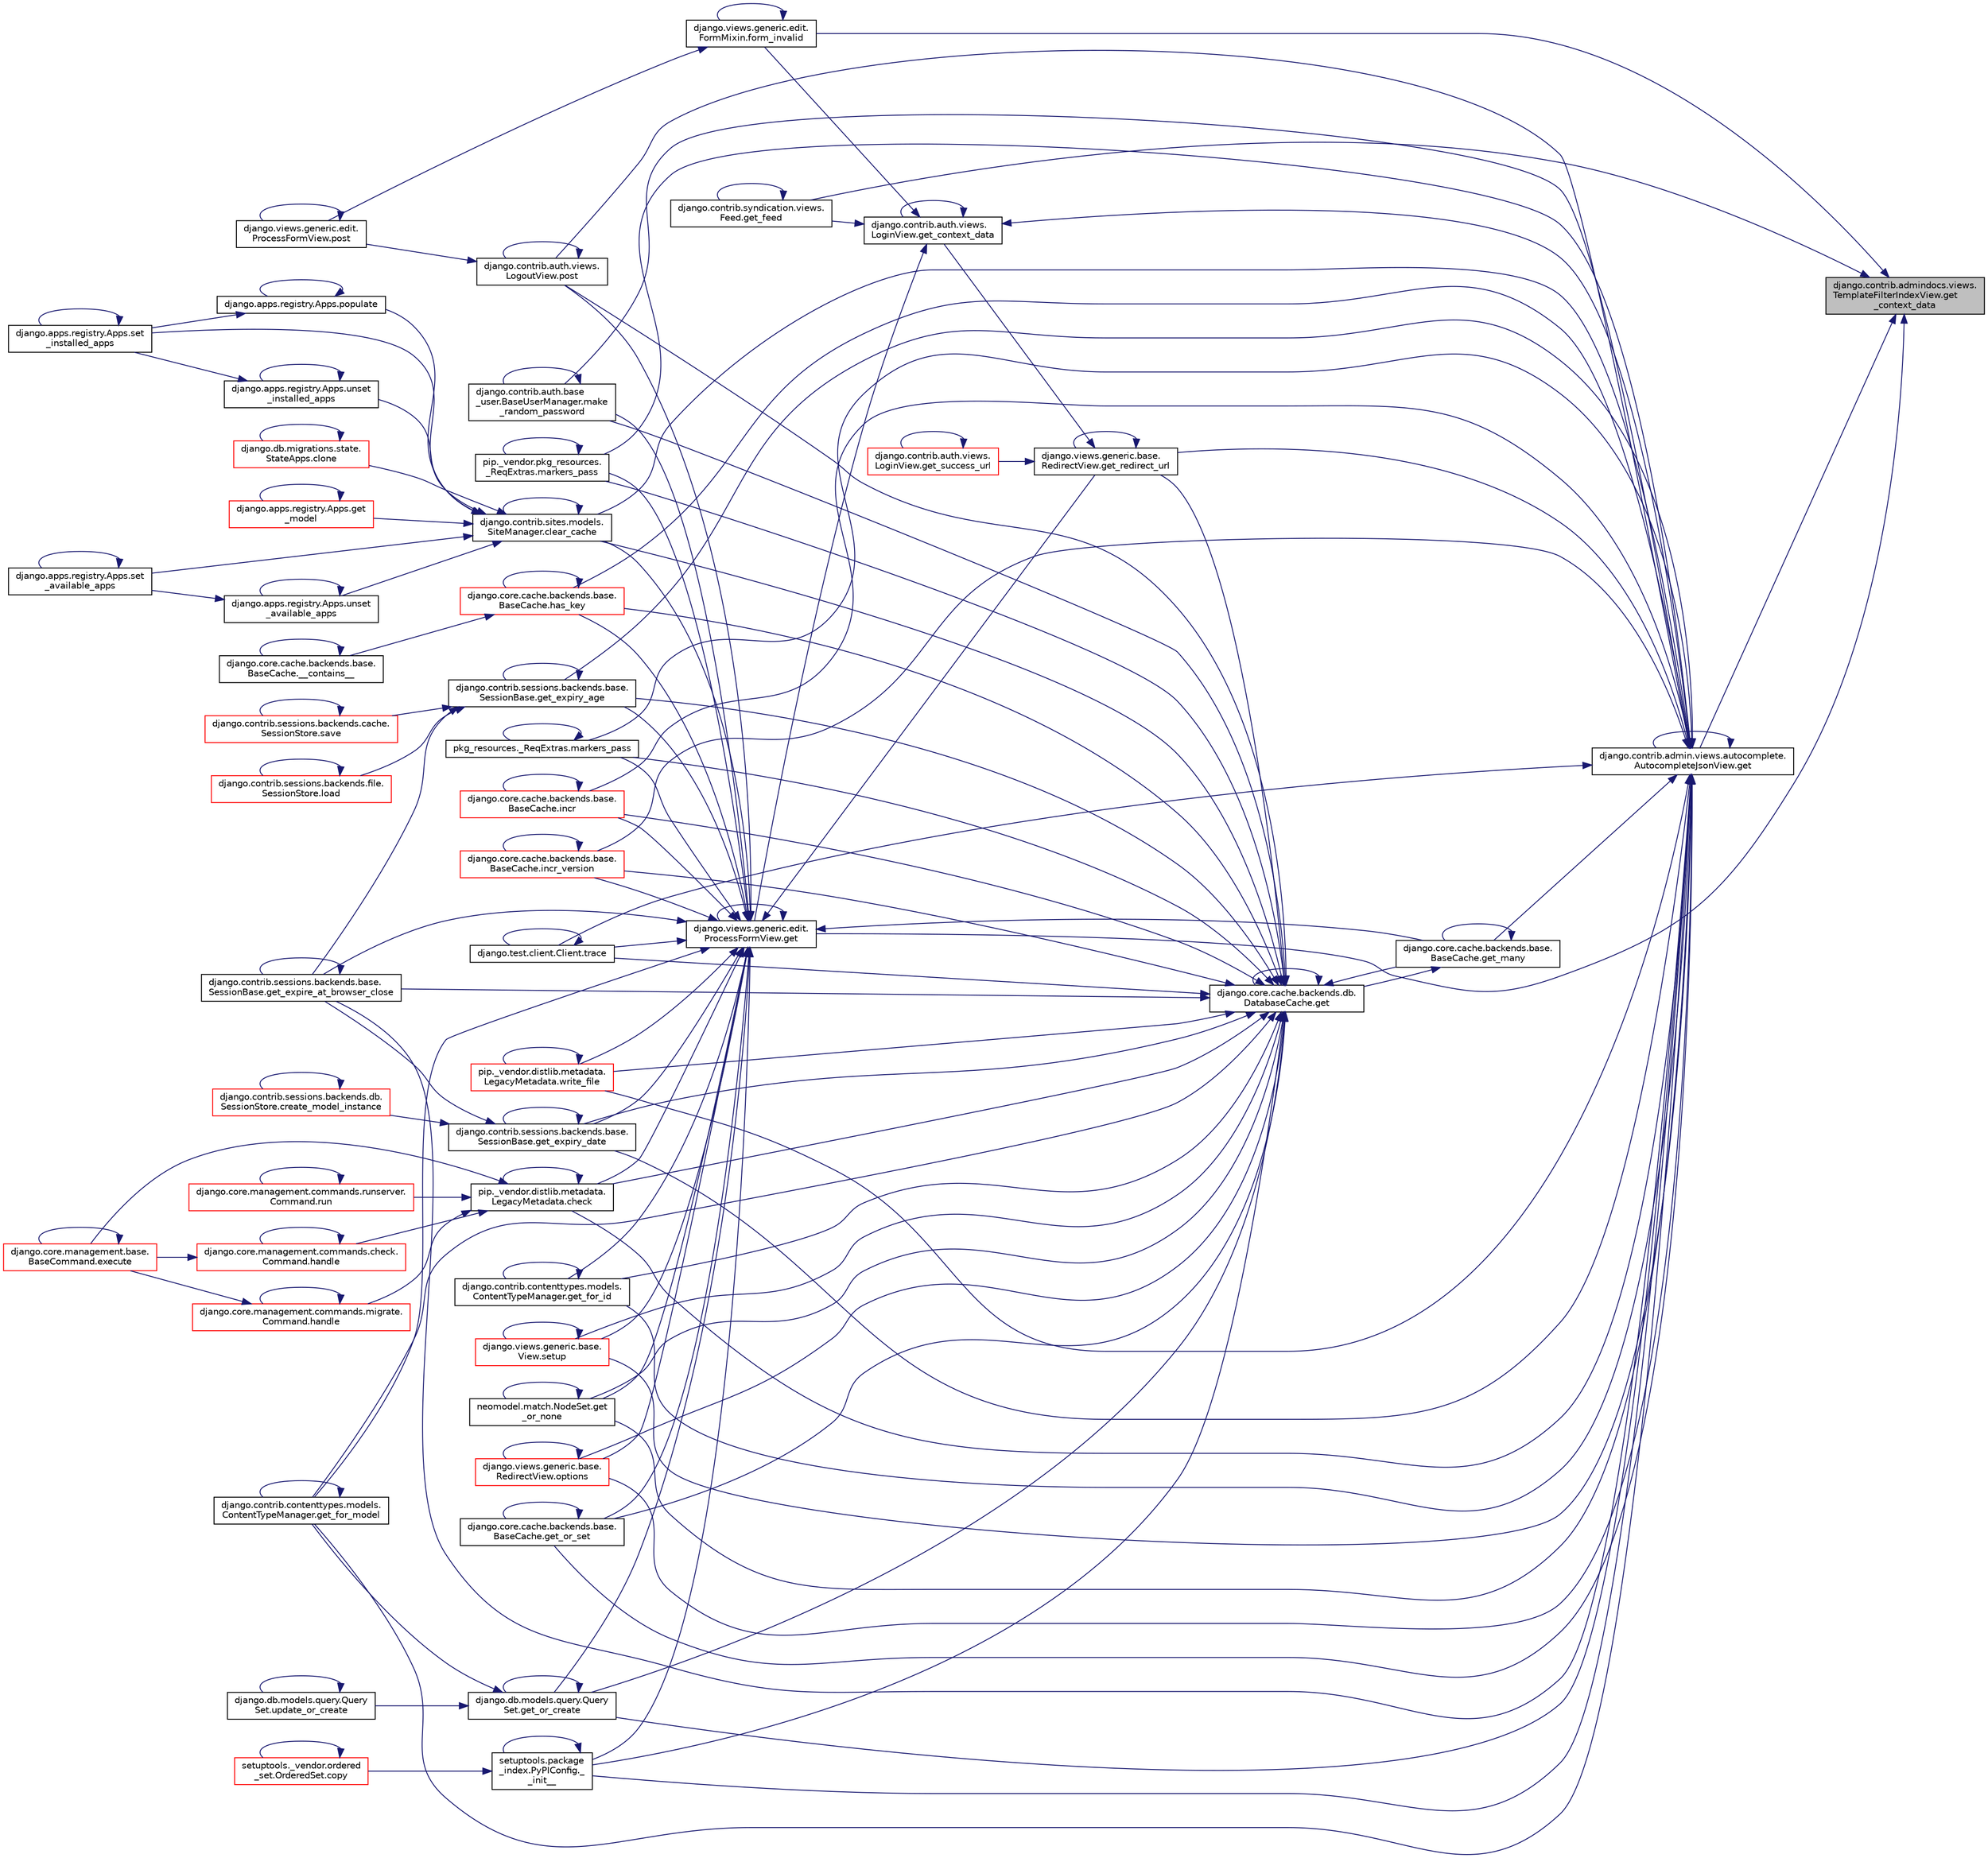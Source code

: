 digraph "django.contrib.admindocs.views.TemplateFilterIndexView.get_context_data"
{
 // LATEX_PDF_SIZE
  edge [fontname="Helvetica",fontsize="10",labelfontname="Helvetica",labelfontsize="10"];
  node [fontname="Helvetica",fontsize="10",shape=record];
  rankdir="RL";
  Node1 [label="django.contrib.admindocs.views.\lTemplateFilterIndexView.get\l_context_data",height=0.2,width=0.4,color="black", fillcolor="grey75", style="filled", fontcolor="black",tooltip=" "];
  Node1 -> Node2 [dir="back",color="midnightblue",fontsize="10",style="solid",fontname="Helvetica"];
  Node2 [label="django.views.generic.edit.\lFormMixin.form_invalid",height=0.2,width=0.4,color="black", fillcolor="white", style="filled",URL="$df/d6a/classdjango_1_1views_1_1generic_1_1edit_1_1_form_mixin.html#acc21425d2ffe525372b89a2ed6897e06",tooltip=" "];
  Node2 -> Node2 [dir="back",color="midnightblue",fontsize="10",style="solid",fontname="Helvetica"];
  Node2 -> Node3 [dir="back",color="midnightblue",fontsize="10",style="solid",fontname="Helvetica"];
  Node3 [label="django.views.generic.edit.\lProcessFormView.post",height=0.2,width=0.4,color="black", fillcolor="white", style="filled",URL="$d1/d13/classdjango_1_1views_1_1generic_1_1edit_1_1_process_form_view.html#ab816695bc1e6677bc07ce473851547bb",tooltip=" "];
  Node3 -> Node3 [dir="back",color="midnightblue",fontsize="10",style="solid",fontname="Helvetica"];
  Node1 -> Node4 [dir="back",color="midnightblue",fontsize="10",style="solid",fontname="Helvetica"];
  Node4 [label="django.contrib.admin.views.autocomplete.\lAutocompleteJsonView.get",height=0.2,width=0.4,color="black", fillcolor="white", style="filled",URL="$d5/d24/classdjango_1_1contrib_1_1admin_1_1views_1_1autocomplete_1_1_autocomplete_json_view.html#a332059b5057dd0960d3198ebece79667",tooltip=" "];
  Node4 -> Node5 [dir="back",color="midnightblue",fontsize="10",style="solid",fontname="Helvetica"];
  Node5 [label="setuptools.package\l_index.PyPIConfig._\l_init__",height=0.2,width=0.4,color="black", fillcolor="white", style="filled",URL="$d3/d47/classsetuptools_1_1package__index_1_1_py_p_i_config.html#a32593240a32dc851f55b82f1abebbc86",tooltip=" "];
  Node5 -> Node5 [dir="back",color="midnightblue",fontsize="10",style="solid",fontname="Helvetica"];
  Node5 -> Node6 [dir="back",color="midnightblue",fontsize="10",style="solid",fontname="Helvetica"];
  Node6 [label="setuptools._vendor.ordered\l_set.OrderedSet.copy",height=0.2,width=0.4,color="red", fillcolor="white", style="filled",URL="$d0/d40/classsetuptools_1_1__vendor_1_1ordered__set_1_1_ordered_set.html#a84224c403039b9dac5d2794d85073053",tooltip=" "];
  Node6 -> Node6 [dir="back",color="midnightblue",fontsize="10",style="solid",fontname="Helvetica"];
  Node4 -> Node240 [dir="back",color="midnightblue",fontsize="10",style="solid",fontname="Helvetica"];
  Node240 [label="pip._vendor.distlib.metadata.\lLegacyMetadata.check",height=0.2,width=0.4,color="black", fillcolor="white", style="filled",URL="$d3/dc5/classpip_1_1__vendor_1_1distlib_1_1metadata_1_1_legacy_metadata.html#a28132a5947764193c9e166d3fe8281c9",tooltip=" "];
  Node240 -> Node240 [dir="back",color="midnightblue",fontsize="10",style="solid",fontname="Helvetica"];
  Node240 -> Node33 [dir="back",color="midnightblue",fontsize="10",style="solid",fontname="Helvetica"];
  Node33 [label="django.core.management.base.\lBaseCommand.execute",height=0.2,width=0.4,color="red", fillcolor="white", style="filled",URL="$db/da3/classdjango_1_1core_1_1management_1_1base_1_1_base_command.html#a900029c213c1456bbd6f8e5b8ead2201",tooltip=" "];
  Node33 -> Node33 [dir="back",color="midnightblue",fontsize="10",style="solid",fontname="Helvetica"];
  Node240 -> Node241 [dir="back",color="midnightblue",fontsize="10",style="solid",fontname="Helvetica"];
  Node241 [label="django.core.management.commands.check.\lCommand.handle",height=0.2,width=0.4,color="red", fillcolor="white", style="filled",URL="$d0/d9d/classdjango_1_1core_1_1management_1_1commands_1_1check_1_1_command.html#a8121c351a8dacf92a6b7f022fb026263",tooltip=" "];
  Node241 -> Node33 [dir="back",color="midnightblue",fontsize="10",style="solid",fontname="Helvetica"];
  Node241 -> Node241 [dir="back",color="midnightblue",fontsize="10",style="solid",fontname="Helvetica"];
  Node240 -> Node242 [dir="back",color="midnightblue",fontsize="10",style="solid",fontname="Helvetica"];
  Node242 [label="django.core.management.commands.migrate.\lCommand.handle",height=0.2,width=0.4,color="red", fillcolor="white", style="filled",URL="$d2/d48/classdjango_1_1core_1_1management_1_1commands_1_1migrate_1_1_command.html#a0a514c50c496fa64329ee697cc56a11a",tooltip=" "];
  Node242 -> Node33 [dir="back",color="midnightblue",fontsize="10",style="solid",fontname="Helvetica"];
  Node242 -> Node242 [dir="back",color="midnightblue",fontsize="10",style="solid",fontname="Helvetica"];
  Node240 -> Node243 [dir="back",color="midnightblue",fontsize="10",style="solid",fontname="Helvetica"];
  Node243 [label="django.core.management.commands.runserver.\lCommand.run",height=0.2,width=0.4,color="red", fillcolor="white", style="filled",URL="$d7/de0/classdjango_1_1core_1_1management_1_1commands_1_1runserver_1_1_command.html#ab43840ec0576714b83052b45f07663d2",tooltip=" "];
  Node243 -> Node243 [dir="back",color="midnightblue",fontsize="10",style="solid",fontname="Helvetica"];
  Node4 -> Node244 [dir="back",color="midnightblue",fontsize="10",style="solid",fontname="Helvetica"];
  Node244 [label="django.contrib.sites.models.\lSiteManager.clear_cache",height=0.2,width=0.4,color="black", fillcolor="white", style="filled",URL="$d9/d9e/classdjango_1_1contrib_1_1sites_1_1models_1_1_site_manager.html#add1b963e98668e941563915da7a3c99f",tooltip=" "];
  Node244 -> Node244 [dir="back",color="midnightblue",fontsize="10",style="solid",fontname="Helvetica"];
  Node244 -> Node245 [dir="back",color="midnightblue",fontsize="10",style="solid",fontname="Helvetica"];
  Node245 [label="django.db.migrations.state.\lStateApps.clone",height=0.2,width=0.4,color="red", fillcolor="white", style="filled",URL="$d3/d9a/classdjango_1_1db_1_1migrations_1_1state_1_1_state_apps.html#a821944752bc7080daff8c38bb20e3943",tooltip=" "];
  Node245 -> Node245 [dir="back",color="midnightblue",fontsize="10",style="solid",fontname="Helvetica"];
  Node244 -> Node310 [dir="back",color="midnightblue",fontsize="10",style="solid",fontname="Helvetica"];
  Node310 [label="django.apps.registry.Apps.get\l_model",height=0.2,width=0.4,color="red", fillcolor="white", style="filled",URL="$d8/d34/classdjango_1_1apps_1_1registry_1_1_apps.html#a1722738559e3037cf8a08593373b8722",tooltip=" "];
  Node310 -> Node310 [dir="back",color="midnightblue",fontsize="10",style="solid",fontname="Helvetica"];
  Node244 -> Node314 [dir="back",color="midnightblue",fontsize="10",style="solid",fontname="Helvetica"];
  Node314 [label="django.apps.registry.Apps.populate",height=0.2,width=0.4,color="black", fillcolor="white", style="filled",URL="$d8/d34/classdjango_1_1apps_1_1registry_1_1_apps.html#a32d20690174973f17f6f90411fdc66f7",tooltip=" "];
  Node314 -> Node314 [dir="back",color="midnightblue",fontsize="10",style="solid",fontname="Helvetica"];
  Node314 -> Node315 [dir="back",color="midnightblue",fontsize="10",style="solid",fontname="Helvetica"];
  Node315 [label="django.apps.registry.Apps.set\l_installed_apps",height=0.2,width=0.4,color="black", fillcolor="white", style="filled",URL="$d8/d34/classdjango_1_1apps_1_1registry_1_1_apps.html#a8ae4c1eb0ea6e28b02d81c56248d3fd5",tooltip=" "];
  Node315 -> Node315 [dir="back",color="midnightblue",fontsize="10",style="solid",fontname="Helvetica"];
  Node244 -> Node316 [dir="back",color="midnightblue",fontsize="10",style="solid",fontname="Helvetica"];
  Node316 [label="django.apps.registry.Apps.set\l_available_apps",height=0.2,width=0.4,color="black", fillcolor="white", style="filled",URL="$d8/d34/classdjango_1_1apps_1_1registry_1_1_apps.html#a247cf36e424a835d2d1c211077090220",tooltip=" "];
  Node316 -> Node316 [dir="back",color="midnightblue",fontsize="10",style="solid",fontname="Helvetica"];
  Node244 -> Node315 [dir="back",color="midnightblue",fontsize="10",style="solid",fontname="Helvetica"];
  Node244 -> Node317 [dir="back",color="midnightblue",fontsize="10",style="solid",fontname="Helvetica"];
  Node317 [label="django.apps.registry.Apps.unset\l_available_apps",height=0.2,width=0.4,color="black", fillcolor="white", style="filled",URL="$d8/d34/classdjango_1_1apps_1_1registry_1_1_apps.html#a7c128e2c2e7d2424daea3add910d8113",tooltip=" "];
  Node317 -> Node316 [dir="back",color="midnightblue",fontsize="10",style="solid",fontname="Helvetica"];
  Node317 -> Node317 [dir="back",color="midnightblue",fontsize="10",style="solid",fontname="Helvetica"];
  Node244 -> Node318 [dir="back",color="midnightblue",fontsize="10",style="solid",fontname="Helvetica"];
  Node318 [label="django.apps.registry.Apps.unset\l_installed_apps",height=0.2,width=0.4,color="black", fillcolor="white", style="filled",URL="$d8/d34/classdjango_1_1apps_1_1registry_1_1_apps.html#af7409dd22d1f192cb2d743622ef08ff7",tooltip=" "];
  Node318 -> Node315 [dir="back",color="midnightblue",fontsize="10",style="solid",fontname="Helvetica"];
  Node318 -> Node318 [dir="back",color="midnightblue",fontsize="10",style="solid",fontname="Helvetica"];
  Node4 -> Node4 [dir="back",color="midnightblue",fontsize="10",style="solid",fontname="Helvetica"];
  Node4 -> Node319 [dir="back",color="midnightblue",fontsize="10",style="solid",fontname="Helvetica"];
  Node319 [label="django.contrib.sessions.backends.base.\lSessionBase.get_expire_at_browser_close",height=0.2,width=0.4,color="black", fillcolor="white", style="filled",URL="$d1/d6e/classdjango_1_1contrib_1_1sessions_1_1backends_1_1base_1_1_session_base.html#a53cce514e32abb9c710682373753d834",tooltip=" "];
  Node319 -> Node319 [dir="back",color="midnightblue",fontsize="10",style="solid",fontname="Helvetica"];
  Node4 -> Node320 [dir="back",color="midnightblue",fontsize="10",style="solid",fontname="Helvetica"];
  Node320 [label="django.contrib.sessions.backends.base.\lSessionBase.get_expiry_age",height=0.2,width=0.4,color="black", fillcolor="white", style="filled",URL="$d1/d6e/classdjango_1_1contrib_1_1sessions_1_1backends_1_1base_1_1_session_base.html#a95ec4d724ae34aa019240c8463d73f54",tooltip=" "];
  Node320 -> Node319 [dir="back",color="midnightblue",fontsize="10",style="solid",fontname="Helvetica"];
  Node320 -> Node320 [dir="back",color="midnightblue",fontsize="10",style="solid",fontname="Helvetica"];
  Node320 -> Node199 [dir="back",color="midnightblue",fontsize="10",style="solid",fontname="Helvetica"];
  Node199 [label="django.contrib.sessions.backends.file.\lSessionStore.load",height=0.2,width=0.4,color="red", fillcolor="white", style="filled",URL="$dc/dba/classdjango_1_1contrib_1_1sessions_1_1backends_1_1file_1_1_session_store.html#ae9d0410b8f413875b25556b8dc5b1ed1",tooltip=" "];
  Node199 -> Node199 [dir="back",color="midnightblue",fontsize="10",style="solid",fontname="Helvetica"];
  Node320 -> Node204 [dir="back",color="midnightblue",fontsize="10",style="solid",fontname="Helvetica"];
  Node204 [label="django.contrib.sessions.backends.cache.\lSessionStore.save",height=0.2,width=0.4,color="red", fillcolor="white", style="filled",URL="$df/d0f/classdjango_1_1contrib_1_1sessions_1_1backends_1_1cache_1_1_session_store.html#a2519bbc87fdf6b0aa5efa6c4d6b1302d",tooltip=" "];
  Node204 -> Node204 [dir="back",color="midnightblue",fontsize="10",style="solid",fontname="Helvetica"];
  Node4 -> Node321 [dir="back",color="midnightblue",fontsize="10",style="solid",fontname="Helvetica"];
  Node321 [label="django.contrib.sessions.backends.base.\lSessionBase.get_expiry_date",height=0.2,width=0.4,color="black", fillcolor="white", style="filled",URL="$d1/d6e/classdjango_1_1contrib_1_1sessions_1_1backends_1_1base_1_1_session_base.html#ad8a87e303d015be27940f941d02ab850",tooltip=" "];
  Node321 -> Node322 [dir="back",color="midnightblue",fontsize="10",style="solid",fontname="Helvetica"];
  Node322 [label="django.contrib.sessions.backends.db.\lSessionStore.create_model_instance",height=0.2,width=0.4,color="red", fillcolor="white", style="filled",URL="$d2/d1a/classdjango_1_1contrib_1_1sessions_1_1backends_1_1db_1_1_session_store.html#a201d72e2f21315e89ee14302a2ab7a1c",tooltip=" "];
  Node322 -> Node322 [dir="back",color="midnightblue",fontsize="10",style="solid",fontname="Helvetica"];
  Node321 -> Node319 [dir="back",color="midnightblue",fontsize="10",style="solid",fontname="Helvetica"];
  Node321 -> Node321 [dir="back",color="midnightblue",fontsize="10",style="solid",fontname="Helvetica"];
  Node4 -> Node323 [dir="back",color="midnightblue",fontsize="10",style="solid",fontname="Helvetica"];
  Node323 [label="django.contrib.contenttypes.models.\lContentTypeManager.get_for_id",height=0.2,width=0.4,color="black", fillcolor="white", style="filled",URL="$d0/dbc/classdjango_1_1contrib_1_1contenttypes_1_1models_1_1_content_type_manager.html#a77e45a678787e583675e13f9a4d05b31",tooltip=" "];
  Node323 -> Node323 [dir="back",color="midnightblue",fontsize="10",style="solid",fontname="Helvetica"];
  Node4 -> Node197 [dir="back",color="midnightblue",fontsize="10",style="solid",fontname="Helvetica"];
  Node197 [label="django.contrib.contenttypes.models.\lContentTypeManager.get_for_model",height=0.2,width=0.4,color="black", fillcolor="white", style="filled",URL="$d0/dbc/classdjango_1_1contrib_1_1contenttypes_1_1models_1_1_content_type_manager.html#a31597c87e55555c8ea39c68d3507ab88",tooltip=" "];
  Node197 -> Node197 [dir="back",color="midnightblue",fontsize="10",style="solid",fontname="Helvetica"];
  Node4 -> Node324 [dir="back",color="midnightblue",fontsize="10",style="solid",fontname="Helvetica"];
  Node324 [label="django.core.cache.backends.base.\lBaseCache.get_many",height=0.2,width=0.4,color="black", fillcolor="white", style="filled",URL="$d0/d87/classdjango_1_1core_1_1cache_1_1backends_1_1base_1_1_base_cache.html#a0e332cc4d03beebd8cacc10376423a72",tooltip=" "];
  Node324 -> Node325 [dir="back",color="midnightblue",fontsize="10",style="solid",fontname="Helvetica"];
  Node325 [label="django.core.cache.backends.db.\lDatabaseCache.get",height=0.2,width=0.4,color="black", fillcolor="white", style="filled",URL="$d7/dcb/classdjango_1_1core_1_1cache_1_1backends_1_1db_1_1_database_cache.html#a03d4078968b2b287d4b9fbc438a54732",tooltip=" "];
  Node325 -> Node5 [dir="back",color="midnightblue",fontsize="10",style="solid",fontname="Helvetica"];
  Node325 -> Node240 [dir="back",color="midnightblue",fontsize="10",style="solid",fontname="Helvetica"];
  Node325 -> Node244 [dir="back",color="midnightblue",fontsize="10",style="solid",fontname="Helvetica"];
  Node325 -> Node325 [dir="back",color="midnightblue",fontsize="10",style="solid",fontname="Helvetica"];
  Node325 -> Node319 [dir="back",color="midnightblue",fontsize="10",style="solid",fontname="Helvetica"];
  Node325 -> Node320 [dir="back",color="midnightblue",fontsize="10",style="solid",fontname="Helvetica"];
  Node325 -> Node321 [dir="back",color="midnightblue",fontsize="10",style="solid",fontname="Helvetica"];
  Node325 -> Node323 [dir="back",color="midnightblue",fontsize="10",style="solid",fontname="Helvetica"];
  Node325 -> Node197 [dir="back",color="midnightblue",fontsize="10",style="solid",fontname="Helvetica"];
  Node325 -> Node324 [dir="back",color="midnightblue",fontsize="10",style="solid",fontname="Helvetica"];
  Node325 -> Node196 [dir="back",color="midnightblue",fontsize="10",style="solid",fontname="Helvetica"];
  Node196 [label="django.db.models.query.Query\lSet.get_or_create",height=0.2,width=0.4,color="black", fillcolor="white", style="filled",URL="$dd/d94/classdjango_1_1db_1_1models_1_1query_1_1_query_set.html#a23c2bb1d92b9ee67ce72ac2bb34cfef2",tooltip=" "];
  Node196 -> Node197 [dir="back",color="midnightblue",fontsize="10",style="solid",fontname="Helvetica"];
  Node196 -> Node196 [dir="back",color="midnightblue",fontsize="10",style="solid",fontname="Helvetica"];
  Node196 -> Node198 [dir="back",color="midnightblue",fontsize="10",style="solid",fontname="Helvetica"];
  Node198 [label="django.db.models.query.Query\lSet.update_or_create",height=0.2,width=0.4,color="black", fillcolor="white", style="filled",URL="$dd/d94/classdjango_1_1db_1_1models_1_1query_1_1_query_set.html#a5013eeb782f22ce561db8a8b0727e118",tooltip=" "];
  Node198 -> Node198 [dir="back",color="midnightblue",fontsize="10",style="solid",fontname="Helvetica"];
  Node325 -> Node326 [dir="back",color="midnightblue",fontsize="10",style="solid",fontname="Helvetica"];
  Node326 [label="neomodel.match.NodeSet.get\l_or_none",height=0.2,width=0.4,color="black", fillcolor="white", style="filled",URL="$d8/de5/classneomodel_1_1match_1_1_node_set.html#acdc7f93ca0afcae84edb855e302b1091",tooltip=" "];
  Node326 -> Node326 [dir="back",color="midnightblue",fontsize="10",style="solid",fontname="Helvetica"];
  Node325 -> Node76 [dir="back",color="midnightblue",fontsize="10",style="solid",fontname="Helvetica"];
  Node76 [label="django.core.cache.backends.base.\lBaseCache.get_or_set",height=0.2,width=0.4,color="black", fillcolor="white", style="filled",URL="$d0/d87/classdjango_1_1core_1_1cache_1_1backends_1_1base_1_1_base_cache.html#ab8fb6d32aa82d027f181414df0f562b3",tooltip=" "];
  Node76 -> Node76 [dir="back",color="midnightblue",fontsize="10",style="solid",fontname="Helvetica"];
  Node325 -> Node327 [dir="back",color="midnightblue",fontsize="10",style="solid",fontname="Helvetica"];
  Node327 [label="django.views.generic.base.\lRedirectView.get_redirect_url",height=0.2,width=0.4,color="black", fillcolor="white", style="filled",URL="$dd/dec/classdjango_1_1views_1_1generic_1_1base_1_1_redirect_view.html#a85ffe8d60d5ef6e330995fdaf6330929",tooltip=" "];
  Node327 -> Node328 [dir="back",color="midnightblue",fontsize="10",style="solid",fontname="Helvetica"];
  Node328 [label="django.contrib.auth.views.\lLoginView.get_context_data",height=0.2,width=0.4,color="black", fillcolor="white", style="filled",URL="$dd/d60/classdjango_1_1contrib_1_1auth_1_1views_1_1_login_view.html#acff2e1c7aa1e0c6dc66cb3e8e26a5ea1",tooltip=" "];
  Node328 -> Node2 [dir="back",color="midnightblue",fontsize="10",style="solid",fontname="Helvetica"];
  Node328 -> Node4 [dir="back",color="midnightblue",fontsize="10",style="solid",fontname="Helvetica"];
  Node328 -> Node329 [dir="back",color="midnightblue",fontsize="10",style="solid",fontname="Helvetica"];
  Node329 [label="django.views.generic.edit.\lProcessFormView.get",height=0.2,width=0.4,color="black", fillcolor="white", style="filled",URL="$d1/d13/classdjango_1_1views_1_1generic_1_1edit_1_1_process_form_view.html#a3cff746bd92bd40ab8f147109b99f458",tooltip=" "];
  Node329 -> Node5 [dir="back",color="midnightblue",fontsize="10",style="solid",fontname="Helvetica"];
  Node329 -> Node240 [dir="back",color="midnightblue",fontsize="10",style="solid",fontname="Helvetica"];
  Node329 -> Node244 [dir="back",color="midnightblue",fontsize="10",style="solid",fontname="Helvetica"];
  Node329 -> Node329 [dir="back",color="midnightblue",fontsize="10",style="solid",fontname="Helvetica"];
  Node329 -> Node319 [dir="back",color="midnightblue",fontsize="10",style="solid",fontname="Helvetica"];
  Node329 -> Node320 [dir="back",color="midnightblue",fontsize="10",style="solid",fontname="Helvetica"];
  Node329 -> Node321 [dir="back",color="midnightblue",fontsize="10",style="solid",fontname="Helvetica"];
  Node329 -> Node323 [dir="back",color="midnightblue",fontsize="10",style="solid",fontname="Helvetica"];
  Node329 -> Node197 [dir="back",color="midnightblue",fontsize="10",style="solid",fontname="Helvetica"];
  Node329 -> Node324 [dir="back",color="midnightblue",fontsize="10",style="solid",fontname="Helvetica"];
  Node329 -> Node196 [dir="back",color="midnightblue",fontsize="10",style="solid",fontname="Helvetica"];
  Node329 -> Node326 [dir="back",color="midnightblue",fontsize="10",style="solid",fontname="Helvetica"];
  Node329 -> Node76 [dir="back",color="midnightblue",fontsize="10",style="solid",fontname="Helvetica"];
  Node329 -> Node327 [dir="back",color="midnightblue",fontsize="10",style="solid",fontname="Helvetica"];
  Node329 -> Node330 [dir="back",color="midnightblue",fontsize="10",style="solid",fontname="Helvetica"];
  Node330 [label="django.core.cache.backends.base.\lBaseCache.has_key",height=0.2,width=0.4,color="red", fillcolor="white", style="filled",URL="$d0/d87/classdjango_1_1core_1_1cache_1_1backends_1_1base_1_1_base_cache.html#a2b96ade0a2a3859f2cbadc0cb6fd1aeb",tooltip=" "];
  Node330 -> Node257 [dir="back",color="midnightblue",fontsize="10",style="solid",fontname="Helvetica"];
  Node257 [label="django.core.cache.backends.base.\lBaseCache.__contains__",height=0.2,width=0.4,color="black", fillcolor="white", style="filled",URL="$d0/d87/classdjango_1_1core_1_1cache_1_1backends_1_1base_1_1_base_cache.html#a4b27374f426bdd32b6dfc60a1d1fb4b4",tooltip=" "];
  Node257 -> Node257 [dir="back",color="midnightblue",fontsize="10",style="solid",fontname="Helvetica"];
  Node330 -> Node330 [dir="back",color="midnightblue",fontsize="10",style="solid",fontname="Helvetica"];
  Node329 -> Node331 [dir="back",color="midnightblue",fontsize="10",style="solid",fontname="Helvetica"];
  Node331 [label="django.core.cache.backends.base.\lBaseCache.incr",height=0.2,width=0.4,color="red", fillcolor="white", style="filled",URL="$d0/d87/classdjango_1_1core_1_1cache_1_1backends_1_1base_1_1_base_cache.html#a4d4a4265fe3c3556c3531ed902380595",tooltip=" "];
  Node331 -> Node331 [dir="back",color="midnightblue",fontsize="10",style="solid",fontname="Helvetica"];
  Node329 -> Node224 [dir="back",color="midnightblue",fontsize="10",style="solid",fontname="Helvetica"];
  Node224 [label="django.core.cache.backends.base.\lBaseCache.incr_version",height=0.2,width=0.4,color="red", fillcolor="white", style="filled",URL="$d0/d87/classdjango_1_1core_1_1cache_1_1backends_1_1base_1_1_base_cache.html#a7a826f8907f55918ab540fa8026aa927",tooltip=" "];
  Node224 -> Node224 [dir="back",color="midnightblue",fontsize="10",style="solid",fontname="Helvetica"];
  Node329 -> Node333 [dir="back",color="midnightblue",fontsize="10",style="solid",fontname="Helvetica"];
  Node333 [label="django.contrib.auth.base\l_user.BaseUserManager.make\l_random_password",height=0.2,width=0.4,color="black", fillcolor="white", style="filled",URL="$df/d26/classdjango_1_1contrib_1_1auth_1_1base__user_1_1_base_user_manager.html#afc9a6db1973fae4566941386188c02a0",tooltip=" "];
  Node333 -> Node333 [dir="back",color="midnightblue",fontsize="10",style="solid",fontname="Helvetica"];
  Node329 -> Node334 [dir="back",color="midnightblue",fontsize="10",style="solid",fontname="Helvetica"];
  Node334 [label="pip._vendor.pkg_resources.\l_ReqExtras.markers_pass",height=0.2,width=0.4,color="black", fillcolor="white", style="filled",URL="$d9/dd5/classpip_1_1__vendor_1_1pkg__resources_1_1___req_extras.html#a1b0256ec9bc9da2aac912b35898fda5f",tooltip=" "];
  Node334 -> Node334 [dir="back",color="midnightblue",fontsize="10",style="solid",fontname="Helvetica"];
  Node329 -> Node335 [dir="back",color="midnightblue",fontsize="10",style="solid",fontname="Helvetica"];
  Node335 [label="pkg_resources._ReqExtras.markers_pass",height=0.2,width=0.4,color="black", fillcolor="white", style="filled",URL="$d9/d9f/classpkg__resources_1_1___req_extras.html#a435242531f1af2132de48679c5edf3c7",tooltip=" "];
  Node335 -> Node335 [dir="back",color="midnightblue",fontsize="10",style="solid",fontname="Helvetica"];
  Node329 -> Node336 [dir="back",color="midnightblue",fontsize="10",style="solid",fontname="Helvetica"];
  Node336 [label="django.views.generic.base.\lRedirectView.options",height=0.2,width=0.4,color="red", fillcolor="white", style="filled",URL="$dd/dec/classdjango_1_1views_1_1generic_1_1base_1_1_redirect_view.html#a3d98c40d0ae00664fd5789503f4554a3",tooltip=" "];
  Node336 -> Node336 [dir="back",color="midnightblue",fontsize="10",style="solid",fontname="Helvetica"];
  Node329 -> Node355 [dir="back",color="midnightblue",fontsize="10",style="solid",fontname="Helvetica"];
  Node355 [label="django.contrib.auth.views.\lLogoutView.post",height=0.2,width=0.4,color="black", fillcolor="white", style="filled",URL="$d5/d9b/classdjango_1_1contrib_1_1auth_1_1views_1_1_logout_view.html#a9da96b3ccbed8b74a4e94d958029ac35",tooltip=" "];
  Node355 -> Node355 [dir="back",color="midnightblue",fontsize="10",style="solid",fontname="Helvetica"];
  Node355 -> Node3 [dir="back",color="midnightblue",fontsize="10",style="solid",fontname="Helvetica"];
  Node329 -> Node356 [dir="back",color="midnightblue",fontsize="10",style="solid",fontname="Helvetica"];
  Node356 [label="django.views.generic.base.\lView.setup",height=0.2,width=0.4,color="red", fillcolor="white", style="filled",URL="$d0/ddc/classdjango_1_1views_1_1generic_1_1base_1_1_view.html#ade0979d381c13961351443c4dbc40975",tooltip=" "];
  Node356 -> Node356 [dir="back",color="midnightblue",fontsize="10",style="solid",fontname="Helvetica"];
  Node329 -> Node357 [dir="back",color="midnightblue",fontsize="10",style="solid",fontname="Helvetica"];
  Node357 [label="django.test.client.Client.trace",height=0.2,width=0.4,color="black", fillcolor="white", style="filled",URL="$d2/d2e/classdjango_1_1test_1_1client_1_1_client.html#a29d49ac4b15a62fcca77fa29cc7bf1ac",tooltip=" "];
  Node357 -> Node357 [dir="back",color="midnightblue",fontsize="10",style="solid",fontname="Helvetica"];
  Node329 -> Node358 [dir="back",color="midnightblue",fontsize="10",style="solid",fontname="Helvetica"];
  Node358 [label="pip._vendor.distlib.metadata.\lLegacyMetadata.write_file",height=0.2,width=0.4,color="red", fillcolor="white", style="filled",URL="$d3/dc5/classpip_1_1__vendor_1_1distlib_1_1metadata_1_1_legacy_metadata.html#aa033975ed8087aaf281be90f828a4faa",tooltip=" "];
  Node358 -> Node358 [dir="back",color="midnightblue",fontsize="10",style="solid",fontname="Helvetica"];
  Node328 -> Node328 [dir="back",color="midnightblue",fontsize="10",style="solid",fontname="Helvetica"];
  Node328 -> Node363 [dir="back",color="midnightblue",fontsize="10",style="solid",fontname="Helvetica"];
  Node363 [label="django.contrib.syndication.views.\lFeed.get_feed",height=0.2,width=0.4,color="black", fillcolor="white", style="filled",URL="$df/de9/classdjango_1_1contrib_1_1syndication_1_1views_1_1_feed.html#a69852814d29b299fa9edd7a780c1cc12",tooltip=" "];
  Node363 -> Node363 [dir="back",color="midnightblue",fontsize="10",style="solid",fontname="Helvetica"];
  Node327 -> Node327 [dir="back",color="midnightblue",fontsize="10",style="solid",fontname="Helvetica"];
  Node327 -> Node364 [dir="back",color="midnightblue",fontsize="10",style="solid",fontname="Helvetica"];
  Node364 [label="django.contrib.auth.views.\lLoginView.get_success_url",height=0.2,width=0.4,color="red", fillcolor="white", style="filled",URL="$dd/d60/classdjango_1_1contrib_1_1auth_1_1views_1_1_login_view.html#a5159017e2e9e211718b32691b93d7d20",tooltip=" "];
  Node364 -> Node364 [dir="back",color="midnightblue",fontsize="10",style="solid",fontname="Helvetica"];
  Node325 -> Node330 [dir="back",color="midnightblue",fontsize="10",style="solid",fontname="Helvetica"];
  Node325 -> Node331 [dir="back",color="midnightblue",fontsize="10",style="solid",fontname="Helvetica"];
  Node325 -> Node224 [dir="back",color="midnightblue",fontsize="10",style="solid",fontname="Helvetica"];
  Node325 -> Node333 [dir="back",color="midnightblue",fontsize="10",style="solid",fontname="Helvetica"];
  Node325 -> Node334 [dir="back",color="midnightblue",fontsize="10",style="solid",fontname="Helvetica"];
  Node325 -> Node335 [dir="back",color="midnightblue",fontsize="10",style="solid",fontname="Helvetica"];
  Node325 -> Node336 [dir="back",color="midnightblue",fontsize="10",style="solid",fontname="Helvetica"];
  Node325 -> Node355 [dir="back",color="midnightblue",fontsize="10",style="solid",fontname="Helvetica"];
  Node325 -> Node356 [dir="back",color="midnightblue",fontsize="10",style="solid",fontname="Helvetica"];
  Node325 -> Node357 [dir="back",color="midnightblue",fontsize="10",style="solid",fontname="Helvetica"];
  Node325 -> Node358 [dir="back",color="midnightblue",fontsize="10",style="solid",fontname="Helvetica"];
  Node324 -> Node324 [dir="back",color="midnightblue",fontsize="10",style="solid",fontname="Helvetica"];
  Node4 -> Node196 [dir="back",color="midnightblue",fontsize="10",style="solid",fontname="Helvetica"];
  Node4 -> Node326 [dir="back",color="midnightblue",fontsize="10",style="solid",fontname="Helvetica"];
  Node4 -> Node76 [dir="back",color="midnightblue",fontsize="10",style="solid",fontname="Helvetica"];
  Node4 -> Node327 [dir="back",color="midnightblue",fontsize="10",style="solid",fontname="Helvetica"];
  Node4 -> Node330 [dir="back",color="midnightblue",fontsize="10",style="solid",fontname="Helvetica"];
  Node4 -> Node331 [dir="back",color="midnightblue",fontsize="10",style="solid",fontname="Helvetica"];
  Node4 -> Node224 [dir="back",color="midnightblue",fontsize="10",style="solid",fontname="Helvetica"];
  Node4 -> Node333 [dir="back",color="midnightblue",fontsize="10",style="solid",fontname="Helvetica"];
  Node4 -> Node334 [dir="back",color="midnightblue",fontsize="10",style="solid",fontname="Helvetica"];
  Node4 -> Node335 [dir="back",color="midnightblue",fontsize="10",style="solid",fontname="Helvetica"];
  Node4 -> Node336 [dir="back",color="midnightblue",fontsize="10",style="solid",fontname="Helvetica"];
  Node4 -> Node355 [dir="back",color="midnightblue",fontsize="10",style="solid",fontname="Helvetica"];
  Node4 -> Node356 [dir="back",color="midnightblue",fontsize="10",style="solid",fontname="Helvetica"];
  Node4 -> Node357 [dir="back",color="midnightblue",fontsize="10",style="solid",fontname="Helvetica"];
  Node4 -> Node358 [dir="back",color="midnightblue",fontsize="10",style="solid",fontname="Helvetica"];
  Node1 -> Node329 [dir="back",color="midnightblue",fontsize="10",style="solid",fontname="Helvetica"];
  Node1 -> Node363 [dir="back",color="midnightblue",fontsize="10",style="solid",fontname="Helvetica"];
}
